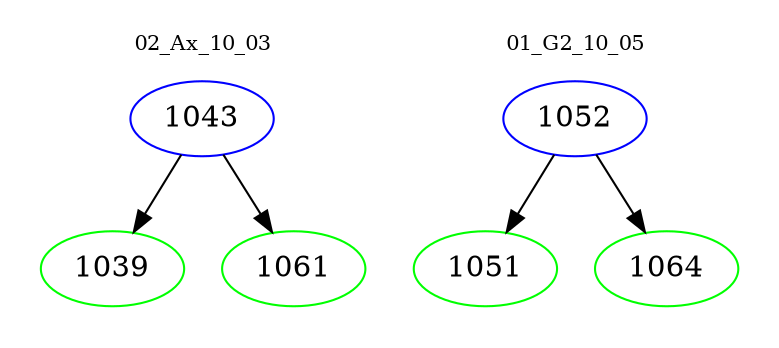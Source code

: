 digraph{
subgraph cluster_0 {
color = white
label = "02_Ax_10_03";
fontsize=10;
T0_1043 [label="1043", color="blue"]
T0_1043 -> T0_1039 [color="black"]
T0_1039 [label="1039", color="green"]
T0_1043 -> T0_1061 [color="black"]
T0_1061 [label="1061", color="green"]
}
subgraph cluster_1 {
color = white
label = "01_G2_10_05";
fontsize=10;
T1_1052 [label="1052", color="blue"]
T1_1052 -> T1_1051 [color="black"]
T1_1051 [label="1051", color="green"]
T1_1052 -> T1_1064 [color="black"]
T1_1064 [label="1064", color="green"]
}
}

